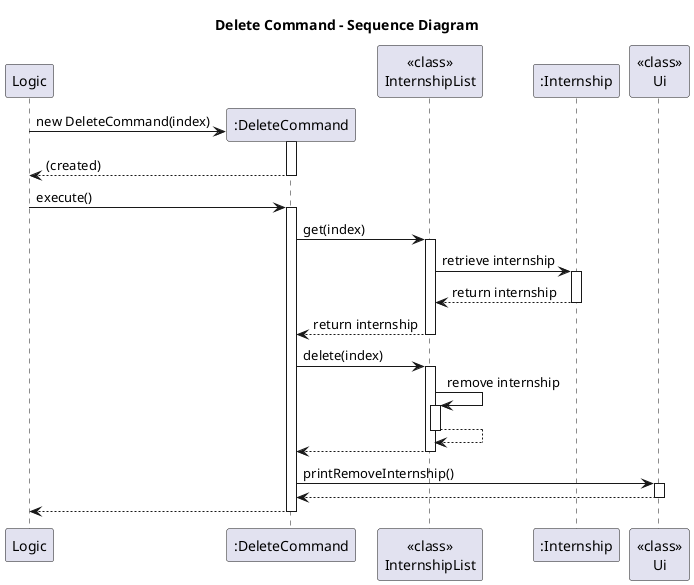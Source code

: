 @startuml
title Delete Command - Sequence Diagram

participant Logic
create ":DeleteCommand" as DC
participant "<<class>>\nInternshipList" as IL
participant ":Internship" as Intern
participant "<<class>>\nUi" as UI

Logic -> DC**: new DeleteCommand(index)
activate DC
return (created)
deactivate DC

Logic -> DC: execute()
activate DC

DC -> IL: get(index)
activate IL
IL -> Intern: retrieve internship
activate Intern
Intern --> IL: return internship
deactivate Intern
IL --> DC: return internship
deactivate IL

DC -> IL: delete(index)
activate IL
IL -> IL:  remove internship
activate IL
IL --> IL
deactivate IL
IL --> DC
deactivate IL

DC -> UI: printRemoveInternship()
activate UI
UI --> DC
deactivate UI


DC --> Logic
deactivate DC

@enduml
